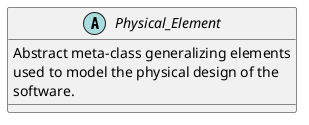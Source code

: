 @startuml

abstract class Physical_Element
{
  Abstract meta-class generalizing elements
  used to model the physical design of the
  software.
}

@enduml
